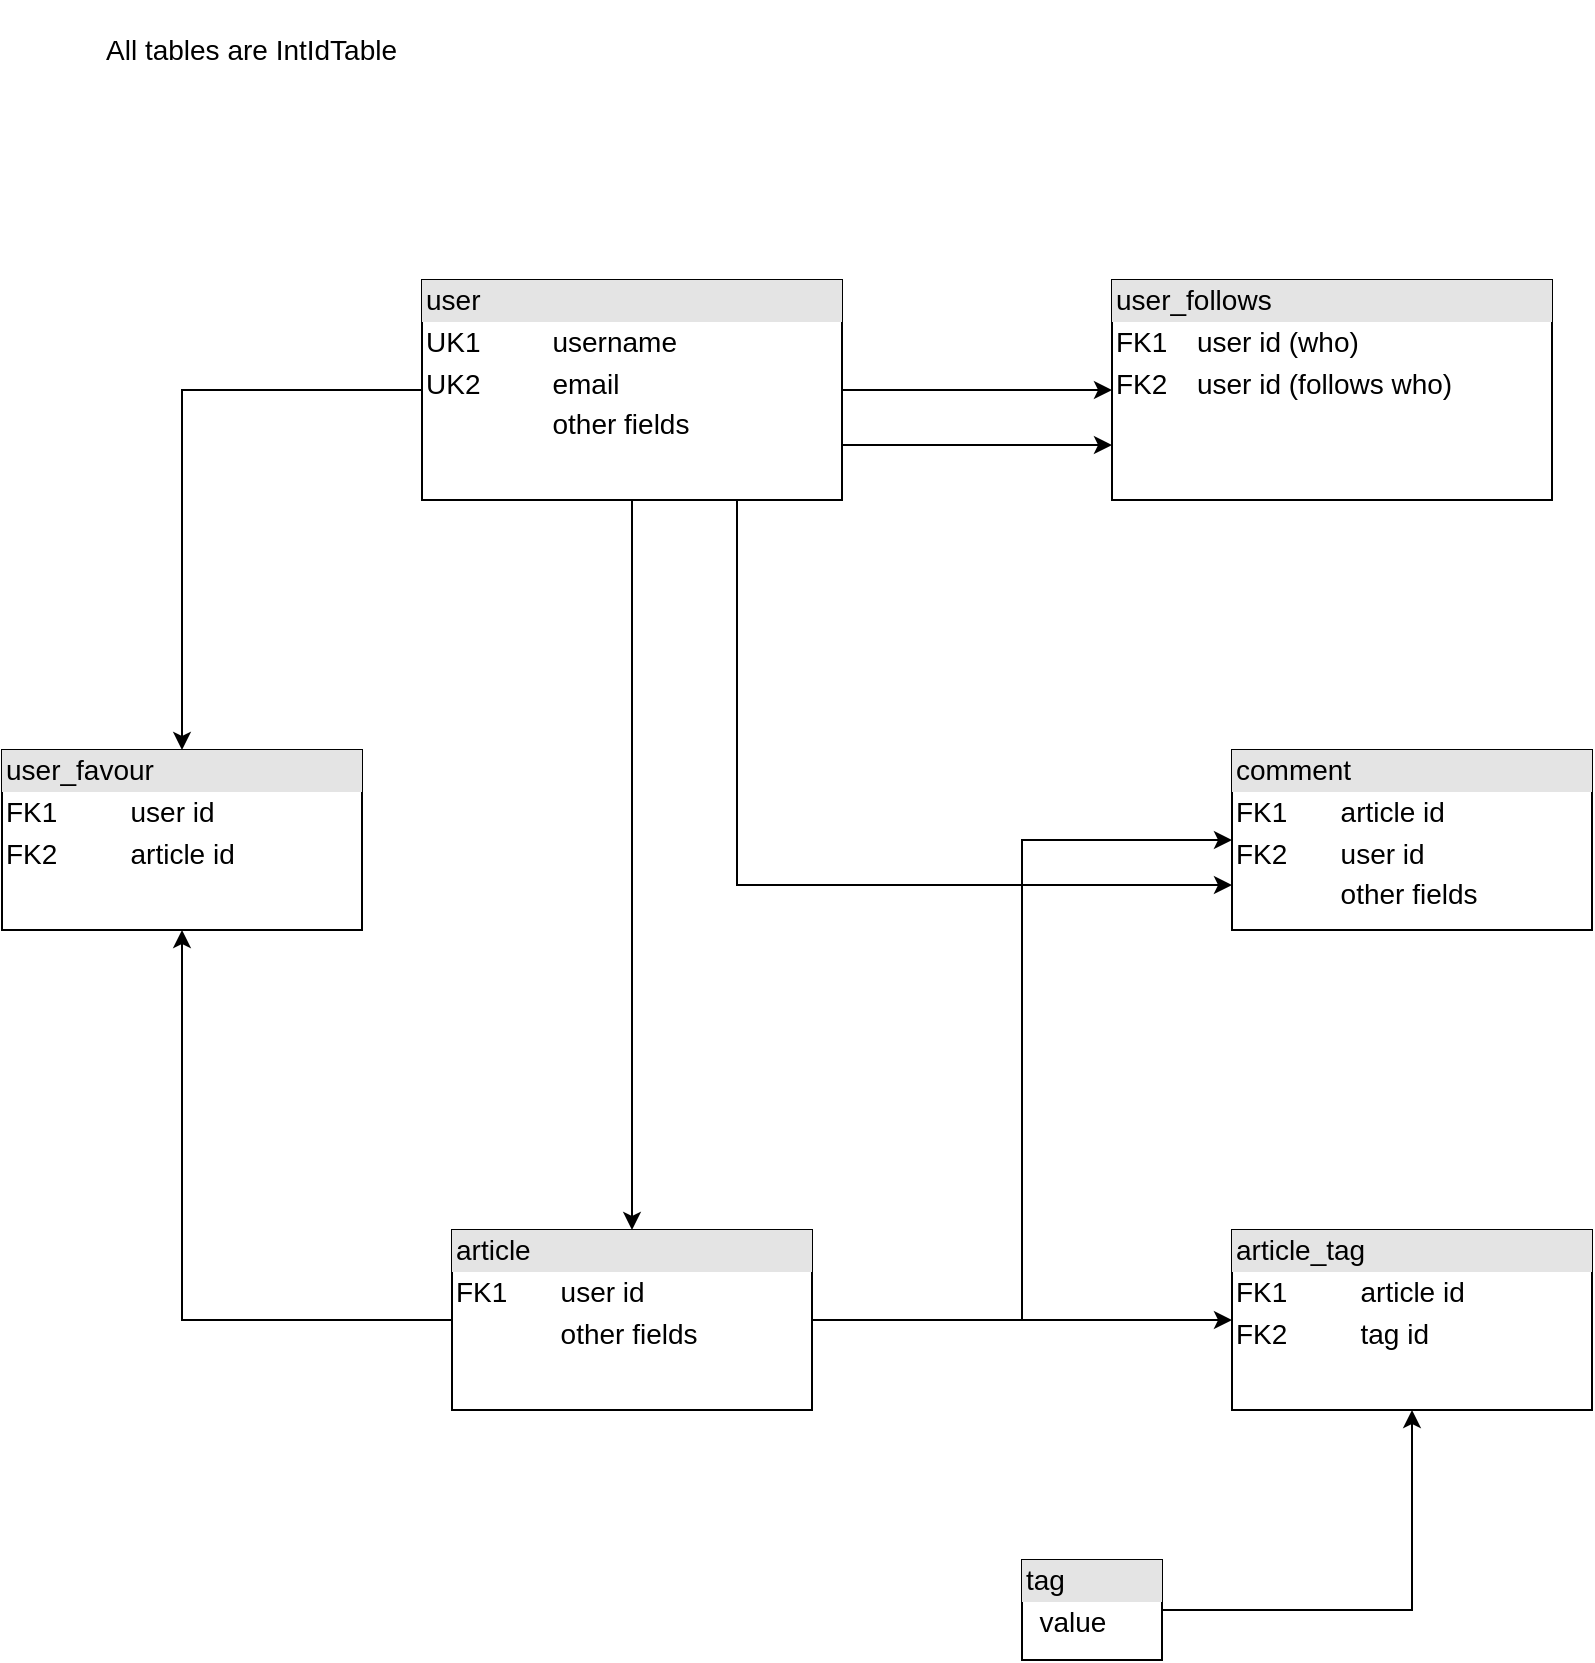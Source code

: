 <mxfile version="24.8.3" pages="4">
  <diagram name="DB Schema" id="AQbZLJ3pGi2FZzNB1pF5">
    <mxGraphModel dx="1509" dy="891" grid="1" gridSize="10" guides="1" tooltips="1" connect="1" arrows="1" fold="1" page="1" pageScale="1" pageWidth="827" pageHeight="1169" math="0" shadow="0">
      <root>
        <mxCell id="0" />
        <mxCell id="1" parent="0" />
        <mxCell id="rVzaRMvReYc72Lp9LhGd-9" style="edgeStyle=orthogonalEdgeStyle;rounded=0;orthogonalLoop=1;jettySize=auto;html=1;fontFamily=Helvetica;fontSize=14;fontColor=default;" edge="1" parent="1" source="rVzaRMvReYc72Lp9LhGd-5" target="rVzaRMvReYc72Lp9LhGd-7">
          <mxGeometry relative="1" as="geometry" />
        </mxCell>
        <mxCell id="rVzaRMvReYc72Lp9LhGd-12" style="edgeStyle=orthogonalEdgeStyle;rounded=0;orthogonalLoop=1;jettySize=auto;html=1;fontFamily=Helvetica;fontSize=14;fontColor=default;" edge="1" parent="1" source="rVzaRMvReYc72Lp9LhGd-5" target="rVzaRMvReYc72Lp9LhGd-11">
          <mxGeometry relative="1" as="geometry" />
        </mxCell>
        <mxCell id="rVzaRMvReYc72Lp9LhGd-17" style="edgeStyle=orthogonalEdgeStyle;rounded=0;orthogonalLoop=1;jettySize=auto;html=1;entryX=0;entryY=0.75;entryDx=0;entryDy=0;fontFamily=Helvetica;fontSize=14;fontColor=default;exitX=0.75;exitY=1;exitDx=0;exitDy=0;" edge="1" parent="1" source="rVzaRMvReYc72Lp9LhGd-5" target="rVzaRMvReYc72Lp9LhGd-15">
          <mxGeometry relative="1" as="geometry" />
        </mxCell>
        <mxCell id="rVzaRMvReYc72Lp9LhGd-28" style="edgeStyle=orthogonalEdgeStyle;rounded=0;orthogonalLoop=1;jettySize=auto;html=1;fontFamily=Helvetica;fontSize=14;fontColor=default;" edge="1" parent="1" source="rVzaRMvReYc72Lp9LhGd-5" target="rVzaRMvReYc72Lp9LhGd-24">
          <mxGeometry relative="1" as="geometry" />
        </mxCell>
        <mxCell id="rVzaRMvReYc72Lp9LhGd-30" style="edgeStyle=orthogonalEdgeStyle;rounded=0;orthogonalLoop=1;jettySize=auto;html=1;entryX=0;entryY=0.75;entryDx=0;entryDy=0;fontFamily=Helvetica;fontSize=14;fontColor=default;exitX=1;exitY=0.75;exitDx=0;exitDy=0;" edge="1" parent="1" source="rVzaRMvReYc72Lp9LhGd-5" target="rVzaRMvReYc72Lp9LhGd-7">
          <mxGeometry relative="1" as="geometry" />
        </mxCell>
        <mxCell id="rVzaRMvReYc72Lp9LhGd-5" value="&lt;div style=&quot;box-sizing: border-box; width: 100%; background: rgb(228, 228, 228); padding: 2px; font-size: 14px;&quot;&gt;user&lt;/div&gt;&lt;table style=&quot;width: 100%; font-size: 14px;&quot; cellpadding=&quot;2&quot; cellspacing=&quot;0&quot;&gt;&lt;tbody style=&quot;font-size: 14px;&quot;&gt;&lt;tr style=&quot;font-size: 14px;&quot;&gt;&lt;td style=&quot;font-size: 14px;&quot;&gt;UK1&lt;/td&gt;&lt;td style=&quot;font-size: 14px;&quot;&gt;username&lt;/td&gt;&lt;/tr&gt;&lt;tr&gt;&lt;td&gt;UK2&lt;/td&gt;&lt;td&gt;email&lt;/td&gt;&lt;/tr&gt;&lt;tr&gt;&lt;td&gt;&lt;br&gt;&lt;/td&gt;&lt;td&gt;other fields&lt;/td&gt;&lt;/tr&gt;&lt;/tbody&gt;&lt;/table&gt;" style="verticalAlign=top;align=left;overflow=fill;html=1;whiteSpace=wrap;fontSize=14;" vertex="1" parent="1">
          <mxGeometry x="220" y="180" width="210" height="110" as="geometry" />
        </mxCell>
        <mxCell id="rVzaRMvReYc72Lp9LhGd-7" value="&lt;div style=&quot;box-sizing:border-box;width:100%;background:#e4e4e4;padding:2px;&quot;&gt;user_follows&lt;/div&gt;&lt;table style=&quot;width:100%;font-size:1em;&quot; cellpadding=&quot;2&quot; cellspacing=&quot;0&quot;&gt;&lt;tbody&gt;&lt;tr&gt;&lt;td&gt;FK1&lt;/td&gt;&lt;td&gt;user id (who)&lt;/td&gt;&lt;/tr&gt;&lt;tr&gt;&lt;td&gt;FK2&lt;/td&gt;&lt;td&gt;user id (follows who)&lt;/td&gt;&lt;/tr&gt;&lt;/tbody&gt;&lt;/table&gt;" style="verticalAlign=top;align=left;overflow=fill;html=1;whiteSpace=wrap;strokeColor=default;fontFamily=Helvetica;fontSize=14;fontColor=default;fillColor=default;" vertex="1" parent="1">
          <mxGeometry x="565" y="180" width="220" height="110" as="geometry" />
        </mxCell>
        <mxCell id="rVzaRMvReYc72Lp9LhGd-16" style="edgeStyle=orthogonalEdgeStyle;rounded=0;orthogonalLoop=1;jettySize=auto;html=1;entryX=0;entryY=0.5;entryDx=0;entryDy=0;fontFamily=Helvetica;fontSize=14;fontColor=default;" edge="1" parent="1" source="rVzaRMvReYc72Lp9LhGd-11" target="rVzaRMvReYc72Lp9LhGd-15">
          <mxGeometry relative="1" as="geometry" />
        </mxCell>
        <mxCell id="rVzaRMvReYc72Lp9LhGd-22" style="edgeStyle=orthogonalEdgeStyle;rounded=0;orthogonalLoop=1;jettySize=auto;html=1;fontFamily=Helvetica;fontSize=14;fontColor=default;" edge="1" parent="1" source="rVzaRMvReYc72Lp9LhGd-11" target="rVzaRMvReYc72Lp9LhGd-21">
          <mxGeometry relative="1" as="geometry" />
        </mxCell>
        <mxCell id="rVzaRMvReYc72Lp9LhGd-27" style="edgeStyle=orthogonalEdgeStyle;rounded=0;orthogonalLoop=1;jettySize=auto;html=1;fontFamily=Helvetica;fontSize=14;fontColor=default;" edge="1" parent="1" source="rVzaRMvReYc72Lp9LhGd-11" target="rVzaRMvReYc72Lp9LhGd-24">
          <mxGeometry relative="1" as="geometry" />
        </mxCell>
        <mxCell id="rVzaRMvReYc72Lp9LhGd-11" value="&lt;div style=&quot;box-sizing:border-box;width:100%;background:#e4e4e4;padding:2px;&quot;&gt;article&lt;/div&gt;&lt;table style=&quot;width:100%;font-size:1em;&quot; cellpadding=&quot;2&quot; cellspacing=&quot;0&quot;&gt;&lt;tbody&gt;&lt;tr&gt;&lt;td&gt;FK1&lt;/td&gt;&lt;td&gt;user id&lt;/td&gt;&lt;/tr&gt;&lt;tr&gt;&lt;td&gt;&lt;/td&gt;&lt;td&gt;other fields&lt;/td&gt;&lt;/tr&gt;&lt;/tbody&gt;&lt;/table&gt;" style="verticalAlign=top;align=left;overflow=fill;html=1;whiteSpace=wrap;strokeColor=default;fontFamily=Helvetica;fontSize=14;fontColor=default;fillColor=default;" vertex="1" parent="1">
          <mxGeometry x="235" y="655" width="180" height="90" as="geometry" />
        </mxCell>
        <mxCell id="rVzaRMvReYc72Lp9LhGd-15" value="&lt;div style=&quot;box-sizing:border-box;width:100%;background:#e4e4e4;padding:2px;&quot;&gt;comment&lt;/div&gt;&lt;table style=&quot;width:100%;font-size:1em;&quot; cellpadding=&quot;2&quot; cellspacing=&quot;0&quot;&gt;&lt;tbody&gt;&lt;tr&gt;&lt;td&gt;FK1&lt;/td&gt;&lt;td&gt;article id&lt;/td&gt;&lt;/tr&gt;&lt;tr&gt;&lt;td&gt;FK2&lt;/td&gt;&lt;td&gt;user id&lt;/td&gt;&lt;/tr&gt;&lt;tr&gt;&lt;td&gt;&lt;br&gt;&lt;/td&gt;&lt;td&gt;other fields&lt;/td&gt;&lt;/tr&gt;&lt;/tbody&gt;&lt;/table&gt;" style="verticalAlign=top;align=left;overflow=fill;html=1;whiteSpace=wrap;strokeColor=default;fontFamily=Helvetica;fontSize=14;fontColor=default;fillColor=default;" vertex="1" parent="1">
          <mxGeometry x="625" y="415" width="180" height="90" as="geometry" />
        </mxCell>
        <mxCell id="rVzaRMvReYc72Lp9LhGd-26" style="edgeStyle=orthogonalEdgeStyle;rounded=0;orthogonalLoop=1;jettySize=auto;html=1;fontFamily=Helvetica;fontSize=14;fontColor=default;" edge="1" parent="1" source="rVzaRMvReYc72Lp9LhGd-18" target="rVzaRMvReYc72Lp9LhGd-21">
          <mxGeometry relative="1" as="geometry" />
        </mxCell>
        <mxCell id="rVzaRMvReYc72Lp9LhGd-18" value="&lt;div style=&quot;box-sizing:border-box;width:100%;background:#e4e4e4;padding:2px;&quot;&gt;tag&lt;/div&gt;&lt;table style=&quot;width:100%;font-size:1em;&quot; cellpadding=&quot;2&quot; cellspacing=&quot;0&quot;&gt;&lt;tbody&gt;&lt;tr&gt;&lt;td&gt;&lt;br&gt;&lt;/td&gt;&lt;td&gt;value&lt;/td&gt;&lt;/tr&gt;&lt;/tbody&gt;&lt;/table&gt;" style="verticalAlign=top;align=left;overflow=fill;html=1;whiteSpace=wrap;strokeColor=default;fontFamily=Helvetica;fontSize=14;fontColor=default;fillColor=default;" vertex="1" parent="1">
          <mxGeometry x="520" y="820" width="70" height="50" as="geometry" />
        </mxCell>
        <mxCell id="rVzaRMvReYc72Lp9LhGd-21" value="&lt;div style=&quot;box-sizing:border-box;width:100%;background:#e4e4e4;padding:2px;&quot;&gt;article_tag&lt;/div&gt;&lt;table style=&quot;width:100%;font-size:1em;&quot; cellpadding=&quot;2&quot; cellspacing=&quot;0&quot;&gt;&lt;tbody&gt;&lt;tr&gt;&lt;td&gt;FK1&lt;/td&gt;&lt;td&gt;article id&lt;/td&gt;&lt;/tr&gt;&lt;tr&gt;&lt;td&gt;FK2&lt;/td&gt;&lt;td&gt;tag id&lt;/td&gt;&lt;/tr&gt;&lt;/tbody&gt;&lt;/table&gt;" style="verticalAlign=top;align=left;overflow=fill;html=1;whiteSpace=wrap;strokeColor=default;fontFamily=Helvetica;fontSize=14;fontColor=default;fillColor=default;" vertex="1" parent="1">
          <mxGeometry x="625" y="655" width="180" height="90" as="geometry" />
        </mxCell>
        <mxCell id="rVzaRMvReYc72Lp9LhGd-24" value="&lt;div style=&quot;box-sizing:border-box;width:100%;background:#e4e4e4;padding:2px;&quot;&gt;user_favour&lt;/div&gt;&lt;table style=&quot;width:100%;font-size:1em;&quot; cellpadding=&quot;2&quot; cellspacing=&quot;0&quot;&gt;&lt;tbody&gt;&lt;tr&gt;&lt;td&gt;FK1&lt;/td&gt;&lt;td&gt;user id&lt;/td&gt;&lt;/tr&gt;&lt;tr&gt;&lt;td&gt;FK2&lt;/td&gt;&lt;td&gt;article id&lt;/td&gt;&lt;/tr&gt;&lt;/tbody&gt;&lt;/table&gt;" style="verticalAlign=top;align=left;overflow=fill;html=1;whiteSpace=wrap;strokeColor=default;fontFamily=Helvetica;fontSize=14;fontColor=default;fillColor=default;" vertex="1" parent="1">
          <mxGeometry x="10" y="415" width="180" height="90" as="geometry" />
        </mxCell>
        <mxCell id="rVzaRMvReYc72Lp9LhGd-29" value="All tables are IntIdTable" style="text;html=1;align=left;verticalAlign=middle;whiteSpace=wrap;rounded=0;fontFamily=Helvetica;fontSize=14;fontColor=default;" vertex="1" parent="1">
          <mxGeometry x="60" y="40" width="240" height="50" as="geometry" />
        </mxCell>
      </root>
    </mxGraphModel>
  </diagram>
  <diagram id="kOIRQWh-U6MTAtqnDsao" name="Backend Structure">
    <mxGraphModel dx="1509" dy="941" grid="1" gridSize="10" guides="1" tooltips="1" connect="1" arrows="1" fold="1" page="1" pageScale="1" pageWidth="827" pageHeight="1169" math="0" shadow="0">
      <root>
        <mxCell id="0" />
        <mxCell id="1" parent="0" />
        <mxCell id="bgB3SwEmUWzo2l_9wNfy-1" value="&lt;font style=&quot;font-size: 14px;&quot;&gt;Security&amp;nbsp;&lt;/font&gt;" style="shape=module;align=left;spacingLeft=20;align=center;verticalAlign=top;whiteSpace=wrap;html=1;" parent="1" vertex="1">
          <mxGeometry x="80" y="180" width="150" height="50" as="geometry" />
        </mxCell>
        <mxCell id="-rtneiV_mLk0YpiqoZ9T-12" value="&lt;font style=&quot;font-size: 14px;&quot;&gt;API Layer&lt;/font&gt;" style="shape=umlFrame;whiteSpace=wrap;html=1;pointerEvents=0;recursiveResize=0;container=1;collapsible=0;width=160;strokeColor=default;align=center;verticalAlign=top;spacingLeft=20;fontFamily=Helvetica;fontSize=12;fontColor=default;fontStyle=1;fillColor=default;" parent="1" vertex="1">
          <mxGeometry x="40" y="70" width="510" height="340" as="geometry" />
        </mxCell>
        <mxCell id="-rtneiV_mLk0YpiqoZ9T-13" value="&lt;font style=&quot;font-size: 14px;&quot;&gt;Routes&lt;/font&gt;" style="shape=module;align=left;spacingLeft=20;align=center;verticalAlign=top;whiteSpace=wrap;html=1;" parent="-rtneiV_mLk0YpiqoZ9T-12" vertex="1">
          <mxGeometry x="40" y="200" width="150" height="50" as="geometry" />
        </mxCell>
        <mxCell id="-rtneiV_mLk0YpiqoZ9T-14" value="&lt;font style=&quot;font-size: 14px;&quot;&gt;All controller functions&lt;/font&gt;" style="shape=module;align=left;spacingLeft=20;align=center;verticalAlign=top;whiteSpace=wrap;html=1;" parent="-rtneiV_mLk0YpiqoZ9T-12" vertex="1">
          <mxGeometry x="260" y="110" width="150" height="50" as="geometry" />
        </mxCell>
        <mxCell id="-rtneiV_mLk0YpiqoZ9T-15" value="&lt;font style=&quot;font-size: 14px;&quot;&gt;Service&lt;/font&gt;" style="shape=umlFrame;whiteSpace=wrap;html=1;pointerEvents=0;recursiveResize=0;container=1;collapsible=0;width=160;strokeColor=default;align=center;verticalAlign=top;spacingLeft=20;fontFamily=Helvetica;fontSize=12;fontColor=default;fontStyle=1;fillColor=default;" parent="1" vertex="1">
          <mxGeometry x="40" y="460" width="510" height="280" as="geometry" />
        </mxCell>
        <mxCell id="-rtneiV_mLk0YpiqoZ9T-18" value="&lt;font style=&quot;font-size: 14px;&quot;&gt;Bunch of classes implementing business logics&lt;/font&gt;" style="shape=module;align=left;spacingLeft=20;align=center;verticalAlign=top;whiteSpace=wrap;html=1;" parent="-rtneiV_mLk0YpiqoZ9T-15" vertex="1">
          <mxGeometry x="140" y="90" width="190" height="80" as="geometry" />
        </mxCell>
        <mxCell id="-rtneiV_mLk0YpiqoZ9T-19" value="&lt;font style=&quot;font-size: 14px;&quot;&gt;Repo&amp;nbsp;&lt;/font&gt;" style="shape=umlFrame;whiteSpace=wrap;html=1;pointerEvents=0;recursiveResize=0;container=1;collapsible=0;width=160;strokeColor=default;align=center;verticalAlign=top;spacingLeft=20;fontFamily=Helvetica;fontSize=12;fontColor=default;fontStyle=1;fillColor=default;" parent="1" vertex="1">
          <mxGeometry x="40" y="790" width="510" height="280" as="geometry" />
        </mxCell>
        <mxCell id="-rtneiV_mLk0YpiqoZ9T-20" value="&lt;font style=&quot;font-size: 14px;&quot;&gt;Exposed Lib&lt;/font&gt;" style="shape=module;align=left;spacingLeft=20;align=center;verticalAlign=top;whiteSpace=wrap;html=1;" parent="-rtneiV_mLk0YpiqoZ9T-19" vertex="1">
          <mxGeometry x="60" y="110" width="140" height="60" as="geometry" />
        </mxCell>
        <mxCell id="-rtneiV_mLk0YpiqoZ9T-21" value="&lt;font style=&quot;font-size: 14px;&quot;&gt;Flyway&lt;/font&gt;" style="shape=module;align=left;spacingLeft=20;align=center;verticalAlign=top;whiteSpace=wrap;html=1;" parent="-rtneiV_mLk0YpiqoZ9T-19" vertex="1">
          <mxGeometry x="270" y="110" width="140" height="60" as="geometry" />
        </mxCell>
        <mxCell id="-rtneiV_mLk0YpiqoZ9T-27" value="Koin DI" style="html=1;whiteSpace=wrap;pointerEvents=0;strokeColor=default;align=center;verticalAlign=top;spacingLeft=20;fontFamily=Helvetica;fontSize=12;fontColor=default;fontStyle=1;fillColor=default;" parent="1" vertex="1">
          <mxGeometry x="580" y="70" width="110" height="1000" as="geometry" />
        </mxCell>
      </root>
    </mxGraphModel>
  </diagram>
  <diagram id="9f2CeGJjWh1uZykqk2BT" name="Frontend Structure">
    <mxGraphModel dx="1509" dy="941" grid="1" gridSize="10" guides="1" tooltips="1" connect="1" arrows="1" fold="1" page="1" pageScale="1" pageWidth="827" pageHeight="1169" math="0" shadow="0">
      <root>
        <mxCell id="0" />
        <mxCell id="1" parent="0" />
        <mxCell id="ZcCiHI1aaIOURVVc1dJv-1" value="&lt;font style=&quot;font-size: 14px;&quot;&gt;Koin&lt;/font&gt;" style="html=1;whiteSpace=wrap;" parent="1" vertex="1">
          <mxGeometry x="860" y="370" width="110" height="760" as="geometry" />
        </mxCell>
        <mxCell id="zAwyGp7Rb3tfcTSQ_lJ5-1" value="" style="endArrow=none;html=1;rounded=0;fontSize=12;startSize=8;endSize=8;curved=1;" parent="1" edge="1">
          <mxGeometry width="50" height="50" relative="1" as="geometry">
            <mxPoint y="320" as="sourcePoint" />
            <mxPoint x="1020" y="320" as="targetPoint" />
          </mxGeometry>
        </mxCell>
        <mxCell id="zAwyGp7Rb3tfcTSQ_lJ5-2" value="Decompose Logic" style="text;html=1;align=center;verticalAlign=middle;whiteSpace=wrap;rounded=0;fontSize=16;" parent="1" vertex="1">
          <mxGeometry x="770" y="330" width="90" height="30" as="geometry" />
        </mxCell>
        <mxCell id="zAwyGp7Rb3tfcTSQ_lJ5-3" value="Compose UI" style="text;html=1;align=center;verticalAlign=middle;whiteSpace=wrap;rounded=0;fontSize=16;" parent="1" vertex="1">
          <mxGeometry x="770" y="280" width="100" height="30" as="geometry" />
        </mxCell>
        <mxCell id="z0Oti4fQHjqdz5PuxigO-1" value="&lt;font style=&quot;font-size: 14px;&quot;&gt;Compose&lt;/font&gt;" style="shape=umlFrame;whiteSpace=wrap;html=1;pointerEvents=0;fontSize=14;width=96;height=30;" parent="1" vertex="1">
          <mxGeometry x="90" y="180" width="670" height="110" as="geometry" />
        </mxCell>
        <mxCell id="bUwVloXrlireBdmJYW8e-1" value="&lt;font style=&quot;font-size: 14px;&quot;&gt;Decompose Components&lt;/font&gt;" style="shape=umlFrame;whiteSpace=wrap;html=1;pointerEvents=0;fontSize=14;width=110;height=50;" parent="1" vertex="1">
          <mxGeometry x="90" y="370" width="670" height="80" as="geometry" />
        </mxCell>
        <mxCell id="bUwVloXrlireBdmJYW8e-2" value="&lt;font style=&quot;font-size: 14px;&quot;&gt;Services&lt;/font&gt;" style="shape=umlFrame;whiteSpace=wrap;html=1;pointerEvents=0;fontSize=14;width=110;height=30;" parent="1" vertex="1">
          <mxGeometry x="90" y="611" width="670" height="160" as="geometry" />
        </mxCell>
        <mxCell id="bUwVloXrlireBdmJYW8e-3" value="&lt;font style=&quot;font-size: 14px;&quot;&gt;DB&amp;nbsp;&lt;/font&gt;&lt;div&gt;&lt;font style=&quot;font-size: 14px;&quot;&gt;(SQLDelight)&lt;/font&gt;&lt;/div&gt;" style="shape=umlFrame;whiteSpace=wrap;html=1;pointerEvents=0;fontSize=14;width=110;height=40;" parent="1" vertex="1">
          <mxGeometry x="10" y="870" width="160" height="110" as="geometry" />
        </mxCell>
        <mxCell id="bUwVloXrlireBdmJYW8e-4" value="&lt;font style=&quot;font-size: 14px;&quot;&gt;MVIKotlin&lt;/font&gt;" style="shape=umlFrame;whiteSpace=wrap;html=1;pointerEvents=0;fontSize=14;width=120;height=40;" parent="1" vertex="1">
          <mxGeometry x="90" y="470" width="670" height="90" as="geometry" />
        </mxCell>
        <mxCell id="bUwVloXrlireBdmJYW8e-21" value="API Client" style="shape=umlFrame;whiteSpace=wrap;html=1;pointerEvents=0;fontSize=14;width=100;height=30;" parent="1" vertex="1">
          <mxGeometry x="570" y="870" width="160" height="110" as="geometry" />
        </mxCell>
        <mxCell id="yMM5NIKtlhjNyNSp6rm5-28" style="edgeStyle=none;curved=1;rounded=0;orthogonalLoop=1;jettySize=auto;html=1;fontSize=12;startSize=8;endSize=8;" parent="1" source="yMM5NIKtlhjNyNSp6rm5-1" target="yMM5NIKtlhjNyNSp6rm5-4" edge="1">
          <mxGeometry relative="1" as="geometry" />
        </mxCell>
        <mxCell id="yMM5NIKtlhjNyNSp6rm5-29" style="edgeStyle=none;curved=1;rounded=0;orthogonalLoop=1;jettySize=auto;html=1;fontSize=12;startSize=8;endSize=8;" parent="1" source="yMM5NIKtlhjNyNSp6rm5-1" target="yMM5NIKtlhjNyNSp6rm5-7" edge="1">
          <mxGeometry relative="1" as="geometry" />
        </mxCell>
        <mxCell id="yMM5NIKtlhjNyNSp6rm5-1" value="UI" style="html=1;whiteSpace=wrap;fontSize=14;" parent="1" vertex="1">
          <mxGeometry x="1360" y="260" width="70" height="50" as="geometry" />
        </mxCell>
        <mxCell id="yMM5NIKtlhjNyNSp6rm5-3" style="edgeStyle=none;curved=1;rounded=0;orthogonalLoop=1;jettySize=auto;html=1;fontSize=12;startSize=8;endSize=8;" parent="1" source="yMM5NIKtlhjNyNSp6rm5-2" target="yMM5NIKtlhjNyNSp6rm5-1" edge="1">
          <mxGeometry relative="1" as="geometry" />
        </mxCell>
        <mxCell id="yMM5NIKtlhjNyNSp6rm5-30" style="edgeStyle=none;curved=1;rounded=0;orthogonalLoop=1;jettySize=auto;html=1;fontSize=12;startSize=8;endSize=8;dashed=1;" parent="1" source="yMM5NIKtlhjNyNSp6rm5-2" target="yMM5NIKtlhjNyNSp6rm5-6" edge="1">
          <mxGeometry relative="1" as="geometry" />
        </mxCell>
        <mxCell id="yMM5NIKtlhjNyNSp6rm5-31" style="edgeStyle=none;curved=1;rounded=0;orthogonalLoop=1;jettySize=auto;html=1;fontSize=12;startSize=8;endSize=8;dashed=1;" parent="1" source="yMM5NIKtlhjNyNSp6rm5-2" target="yMM5NIKtlhjNyNSp6rm5-9" edge="1">
          <mxGeometry relative="1" as="geometry" />
        </mxCell>
        <mxCell id="yMM5NIKtlhjNyNSp6rm5-2" value="Component" style="html=1;whiteSpace=wrap;fontSize=14;dashed=1;" parent="1" vertex="1">
          <mxGeometry x="1490" y="260" width="90" height="50" as="geometry" />
        </mxCell>
        <mxCell id="yMM5NIKtlhjNyNSp6rm5-24" style="edgeStyle=none;curved=1;rounded=0;orthogonalLoop=1;jettySize=auto;html=1;fontSize=12;startSize=8;endSize=8;" parent="1" source="yMM5NIKtlhjNyNSp6rm5-4" target="yMM5NIKtlhjNyNSp6rm5-10" edge="1">
          <mxGeometry relative="1" as="geometry" />
        </mxCell>
        <mxCell id="yMM5NIKtlhjNyNSp6rm5-27" style="edgeStyle=none;curved=1;rounded=0;orthogonalLoop=1;jettySize=auto;html=1;fontSize=12;startSize=8;endSize=8;" parent="1" source="yMM5NIKtlhjNyNSp6rm5-4" target="yMM5NIKtlhjNyNSp6rm5-13" edge="1">
          <mxGeometry relative="1" as="geometry" />
        </mxCell>
        <mxCell id="yMM5NIKtlhjNyNSp6rm5-4" value="UI" style="html=1;whiteSpace=wrap;fontSize=14;" parent="1" vertex="1">
          <mxGeometry x="1170" y="380" width="70" height="50" as="geometry" />
        </mxCell>
        <mxCell id="yMM5NIKtlhjNyNSp6rm5-5" style="edgeStyle=none;curved=1;rounded=0;orthogonalLoop=1;jettySize=auto;html=1;fontSize=12;startSize=8;endSize=8;" parent="1" source="yMM5NIKtlhjNyNSp6rm5-6" target="yMM5NIKtlhjNyNSp6rm5-4" edge="1">
          <mxGeometry relative="1" as="geometry" />
        </mxCell>
        <mxCell id="yMM5NIKtlhjNyNSp6rm5-32" style="edgeStyle=none;curved=1;rounded=0;orthogonalLoop=1;jettySize=auto;html=1;fontSize=12;startSize=8;endSize=8;dashed=1;" parent="1" source="yMM5NIKtlhjNyNSp6rm5-6" target="yMM5NIKtlhjNyNSp6rm5-12" edge="1">
          <mxGeometry relative="1" as="geometry" />
        </mxCell>
        <mxCell id="yMM5NIKtlhjNyNSp6rm5-33" style="edgeStyle=none;curved=1;rounded=0;orthogonalLoop=1;jettySize=auto;html=1;fontSize=12;startSize=8;endSize=8;dashed=1;" parent="1" source="yMM5NIKtlhjNyNSp6rm5-6" target="yMM5NIKtlhjNyNSp6rm5-15" edge="1">
          <mxGeometry relative="1" as="geometry" />
        </mxCell>
        <mxCell id="yMM5NIKtlhjNyNSp6rm5-6" value="Component" style="html=1;whiteSpace=wrap;fontSize=14;dashed=1;" parent="1" vertex="1">
          <mxGeometry x="1300" y="380" width="90" height="50" as="geometry" />
        </mxCell>
        <mxCell id="yMM5NIKtlhjNyNSp6rm5-25" style="edgeStyle=none;curved=1;rounded=0;orthogonalLoop=1;jettySize=auto;html=1;fontSize=12;startSize=8;endSize=8;" parent="1" source="yMM5NIKtlhjNyNSp6rm5-7" target="yMM5NIKtlhjNyNSp6rm5-19" edge="1">
          <mxGeometry relative="1" as="geometry" />
        </mxCell>
        <mxCell id="yMM5NIKtlhjNyNSp6rm5-26" style="edgeStyle=none;curved=1;rounded=0;orthogonalLoop=1;jettySize=auto;html=1;fontSize=12;startSize=8;endSize=8;" parent="1" source="yMM5NIKtlhjNyNSp6rm5-7" target="yMM5NIKtlhjNyNSp6rm5-16" edge="1">
          <mxGeometry relative="1" as="geometry" />
        </mxCell>
        <mxCell id="yMM5NIKtlhjNyNSp6rm5-7" value="UI" style="html=1;whiteSpace=wrap;fontSize=14;" parent="1" vertex="1">
          <mxGeometry x="1560" y="380" width="70" height="50" as="geometry" />
        </mxCell>
        <mxCell id="yMM5NIKtlhjNyNSp6rm5-8" style="edgeStyle=none;curved=1;rounded=0;orthogonalLoop=1;jettySize=auto;html=1;fontSize=12;startSize=8;endSize=8;" parent="1" source="yMM5NIKtlhjNyNSp6rm5-9" target="yMM5NIKtlhjNyNSp6rm5-7" edge="1">
          <mxGeometry relative="1" as="geometry" />
        </mxCell>
        <mxCell id="yMM5NIKtlhjNyNSp6rm5-34" style="edgeStyle=none;curved=1;rounded=0;orthogonalLoop=1;jettySize=auto;html=1;fontSize=12;startSize=8;endSize=8;dashed=1;" parent="1" source="yMM5NIKtlhjNyNSp6rm5-9" target="yMM5NIKtlhjNyNSp6rm5-18" edge="1">
          <mxGeometry relative="1" as="geometry" />
        </mxCell>
        <mxCell id="yMM5NIKtlhjNyNSp6rm5-35" style="edgeStyle=none;curved=1;rounded=0;orthogonalLoop=1;jettySize=auto;html=1;fontSize=12;startSize=8;endSize=8;dashed=1;" parent="1" source="yMM5NIKtlhjNyNSp6rm5-9" target="yMM5NIKtlhjNyNSp6rm5-21" edge="1">
          <mxGeometry relative="1" as="geometry" />
        </mxCell>
        <mxCell id="yMM5NIKtlhjNyNSp6rm5-9" value="Component" style="html=1;whiteSpace=wrap;fontSize=14;dashed=1;" parent="1" vertex="1">
          <mxGeometry x="1690" y="380" width="90" height="50" as="geometry" />
        </mxCell>
        <mxCell id="yMM5NIKtlhjNyNSp6rm5-10" value="UI" style="html=1;whiteSpace=wrap;fontSize=14;" parent="1" vertex="1">
          <mxGeometry x="1050" y="500" width="70" height="50" as="geometry" />
        </mxCell>
        <mxCell id="yMM5NIKtlhjNyNSp6rm5-11" style="edgeStyle=none;curved=1;rounded=0;orthogonalLoop=1;jettySize=auto;html=1;fontSize=12;startSize=8;endSize=8;" parent="1" source="yMM5NIKtlhjNyNSp6rm5-12" target="yMM5NIKtlhjNyNSp6rm5-10" edge="1">
          <mxGeometry relative="1" as="geometry" />
        </mxCell>
        <mxCell id="yMM5NIKtlhjNyNSp6rm5-12" value="Component" style="html=1;whiteSpace=wrap;fontSize=14;dashed=1;" parent="1" vertex="1">
          <mxGeometry x="1151" y="500" width="90" height="50" as="geometry" />
        </mxCell>
        <mxCell id="yMM5NIKtlhjNyNSp6rm5-13" value="UI" style="html=1;whiteSpace=wrap;fontSize=14;" parent="1" vertex="1">
          <mxGeometry x="1300" y="500" width="70" height="50" as="geometry" />
        </mxCell>
        <mxCell id="yMM5NIKtlhjNyNSp6rm5-14" style="edgeStyle=none;curved=1;rounded=0;orthogonalLoop=1;jettySize=auto;html=1;fontSize=12;startSize=8;endSize=8;" parent="1" source="yMM5NIKtlhjNyNSp6rm5-15" target="yMM5NIKtlhjNyNSp6rm5-13" edge="1">
          <mxGeometry relative="1" as="geometry" />
        </mxCell>
        <mxCell id="yMM5NIKtlhjNyNSp6rm5-15" value="Component" style="html=1;whiteSpace=wrap;fontSize=14;dashed=1;" parent="1" vertex="1">
          <mxGeometry x="1400" y="500" width="90" height="50" as="geometry" />
        </mxCell>
        <mxCell id="yMM5NIKtlhjNyNSp6rm5-16" value="UI" style="html=1;whiteSpace=wrap;fontSize=14;" parent="1" vertex="1">
          <mxGeometry x="1550" y="500" width="70" height="50" as="geometry" />
        </mxCell>
        <mxCell id="yMM5NIKtlhjNyNSp6rm5-17" style="edgeStyle=none;curved=1;rounded=0;orthogonalLoop=1;jettySize=auto;html=1;fontSize=12;startSize=8;endSize=8;" parent="1" source="yMM5NIKtlhjNyNSp6rm5-18" target="yMM5NIKtlhjNyNSp6rm5-16" edge="1">
          <mxGeometry relative="1" as="geometry" />
        </mxCell>
        <mxCell id="yMM5NIKtlhjNyNSp6rm5-18" value="Component" style="html=1;whiteSpace=wrap;fontSize=14;dashed=1;" parent="1" vertex="1">
          <mxGeometry x="1651" y="500" width="90" height="50" as="geometry" />
        </mxCell>
        <mxCell id="yMM5NIKtlhjNyNSp6rm5-19" value="UI" style="html=1;whiteSpace=wrap;fontSize=14;" parent="1" vertex="1">
          <mxGeometry x="1800" y="500" width="70" height="50" as="geometry" />
        </mxCell>
        <mxCell id="yMM5NIKtlhjNyNSp6rm5-20" style="edgeStyle=none;curved=1;rounded=0;orthogonalLoop=1;jettySize=auto;html=1;fontSize=12;startSize=8;endSize=8;" parent="1" source="yMM5NIKtlhjNyNSp6rm5-21" target="yMM5NIKtlhjNyNSp6rm5-19" edge="1">
          <mxGeometry relative="1" as="geometry" />
        </mxCell>
        <mxCell id="yMM5NIKtlhjNyNSp6rm5-21" value="Component" style="html=1;whiteSpace=wrap;fontSize=14;dashed=1;" parent="1" vertex="1">
          <mxGeometry x="1900" y="500" width="90" height="50" as="geometry" />
        </mxCell>
        <mxCell id="yMM5NIKtlhjNyNSp6rm5-36" value="Decompose UI structure" style="text;html=1;align=center;verticalAlign=middle;whiteSpace=wrap;rounded=0;fontSize=16;" parent="1" vertex="1">
          <mxGeometry x="1395" y="180" width="155" height="40" as="geometry" />
        </mxCell>
        <mxCell id="yMM5NIKtlhjNyNSp6rm5-37" value="How to share state between multiple Components&lt;br&gt;(Theory only, not tested yet)" style="text;html=1;align=center;verticalAlign=middle;whiteSpace=wrap;rounded=0;fontSize=16;" parent="1" vertex="1">
          <mxGeometry x="1195" y="670" width="220" height="60" as="geometry" />
        </mxCell>
        <mxCell id="yMM5NIKtlhjNyNSp6rm5-48" style="edgeStyle=none;curved=1;rounded=0;orthogonalLoop=1;jettySize=auto;html=1;fontSize=12;startSize=8;endSize=8;dashed=1;dashPattern=8 8;" parent="1" source="yMM5NIKtlhjNyNSp6rm5-38" target="yMM5NIKtlhjNyNSp6rm5-39" edge="1">
          <mxGeometry relative="1" as="geometry" />
        </mxCell>
        <mxCell id="yMM5NIKtlhjNyNSp6rm5-50" value="&lt;font style=&quot;font-size: 14px;&quot;&gt;Multiple Levels&lt;/font&gt;" style="edgeLabel;html=1;align=center;verticalAlign=middle;resizable=0;points=[];fontSize=14;" parent="yMM5NIKtlhjNyNSp6rm5-48" vertex="1" connectable="0">
          <mxGeometry x="0.015" y="2" relative="1" as="geometry">
            <mxPoint as="offset" />
          </mxGeometry>
        </mxCell>
        <mxCell id="yMM5NIKtlhjNyNSp6rm5-49" style="edgeStyle=none;curved=1;rounded=0;orthogonalLoop=1;jettySize=auto;html=1;fontSize=12;startSize=8;endSize=8;dashed=1;dashPattern=8 8;" parent="1" source="yMM5NIKtlhjNyNSp6rm5-38" target="yMM5NIKtlhjNyNSp6rm5-40" edge="1">
          <mxGeometry relative="1" as="geometry" />
        </mxCell>
        <mxCell id="yMM5NIKtlhjNyNSp6rm5-52" value="&lt;font style=&quot;font-size: 14px;&quot;&gt;Multiple Levels&lt;/font&gt;" style="edgeLabel;html=1;align=center;verticalAlign=middle;resizable=0;points=[];fontSize=14;" parent="yMM5NIKtlhjNyNSp6rm5-49" vertex="1" connectable="0">
          <mxGeometry x="-0.067" y="-1" relative="1" as="geometry">
            <mxPoint x="15" y="9" as="offset" />
          </mxGeometry>
        </mxCell>
        <mxCell id="yMM5NIKtlhjNyNSp6rm5-38" value="LCA Component" style="html=1;whiteSpace=wrap;fontSize=14;dashed=1;" parent="1" vertex="1">
          <mxGeometry x="1260" y="770" width="90" height="50" as="geometry" />
        </mxCell>
        <mxCell id="yMM5NIKtlhjNyNSp6rm5-46" style="edgeStyle=none;curved=1;rounded=0;orthogonalLoop=1;jettySize=auto;html=1;fontSize=12;startSize=8;endSize=8;endArrow=none;endFill=0;startArrow=diamondThin;startFill=0;" parent="1" source="yMM5NIKtlhjNyNSp6rm5-39" target="yMM5NIKtlhjNyNSp6rm5-42" edge="1">
          <mxGeometry relative="1" as="geometry" />
        </mxCell>
        <mxCell id="aTiZ4IEUOe3nwST4lLWA-16" value="Access/Modify" style="edgeLabel;html=1;align=center;verticalAlign=middle;resizable=0;points=[];fontFamily=Helvetica;fontSize=14;fontColor=default;labelBackgroundColor=default;fillColor=none;gradientColor=none;" parent="yMM5NIKtlhjNyNSp6rm5-46" vertex="1" connectable="0">
          <mxGeometry x="-0.048" y="-4" relative="1" as="geometry">
            <mxPoint as="offset" />
          </mxGeometry>
        </mxCell>
        <mxCell id="yMM5NIKtlhjNyNSp6rm5-39" value="Component A" style="html=1;whiteSpace=wrap;fontSize=14;dashed=1;" parent="1" vertex="1">
          <mxGeometry x="1070" y="960" width="90" height="50" as="geometry" />
        </mxCell>
        <mxCell id="yMM5NIKtlhjNyNSp6rm5-40" value="Component B" style="html=1;whiteSpace=wrap;fontSize=14;dashed=1;" parent="1" vertex="1">
          <mxGeometry x="1450" y="960" width="90" height="50" as="geometry" />
        </mxCell>
        <mxCell id="yMM5NIKtlhjNyNSp6rm5-42" value="A Shared Component Holder" style="swimlane;fontStyle=1;align=center;verticalAlign=top;childLayout=stackLayout;horizontal=1;startSize=26;horizontalStack=0;resizeParent=1;resizeParentMax=0;resizeLast=0;collapsible=1;marginBottom=0;whiteSpace=wrap;html=1;fontSize=14;" parent="1" vertex="1">
          <mxGeometry x="1195" y="1074" width="220" height="86" as="geometry" />
        </mxCell>
        <mxCell id="yMM5NIKtlhjNyNSp6rm5-43" value="+ store: Store (from MVIKotlin)" style="text;strokeColor=none;fillColor=none;align=left;verticalAlign=top;spacingLeft=4;spacingRight=4;overflow=hidden;rotatable=0;points=[[0,0.5],[1,0.5]];portConstraint=eastwest;whiteSpace=wrap;html=1;fontSize=14;" parent="yMM5NIKtlhjNyNSp6rm5-42" vertex="1">
          <mxGeometry y="26" width="220" height="26" as="geometry" />
        </mxCell>
        <mxCell id="yMM5NIKtlhjNyNSp6rm5-44" value="" style="line;strokeWidth=1;fillColor=none;align=left;verticalAlign=middle;spacingTop=-1;spacingLeft=3;spacingRight=3;rotatable=0;labelPosition=right;points=[];portConstraint=eastwest;strokeColor=inherit;" parent="yMM5NIKtlhjNyNSp6rm5-42" vertex="1">
          <mxGeometry y="52" width="220" height="8" as="geometry" />
        </mxCell>
        <mxCell id="aTiZ4IEUOe3nwST4lLWA-6" value="&lt;font style=&quot;font-size: 14px;&quot;&gt;+ send(intent: Intent): Unit&lt;/font&gt;" style="text;strokeColor=none;fillColor=none;align=left;verticalAlign=top;spacingLeft=4;spacingRight=4;overflow=hidden;rotatable=0;points=[[0,0.5],[1,0.5]];portConstraint=eastwest;whiteSpace=wrap;html=1;" parent="yMM5NIKtlhjNyNSp6rm5-42" vertex="1">
          <mxGeometry y="60" width="220" height="26" as="geometry" />
        </mxCell>
        <mxCell id="yMM5NIKtlhjNyNSp6rm5-47" style="edgeStyle=none;curved=1;rounded=0;orthogonalLoop=1;jettySize=auto;html=1;fontSize=12;startSize=8;endSize=8;endArrow=none;endFill=0;startArrow=diamondThin;startFill=0;" parent="1" source="yMM5NIKtlhjNyNSp6rm5-40" target="yMM5NIKtlhjNyNSp6rm5-42" edge="1">
          <mxGeometry relative="1" as="geometry">
            <mxPoint x="1141" y="1010" as="sourcePoint" />
            <mxPoint x="1272" y="1100" as="targetPoint" />
          </mxGeometry>
        </mxCell>
        <mxCell id="aTiZ4IEUOe3nwST4lLWA-17" value="Access/Modify" style="edgeLabel;html=1;align=center;verticalAlign=middle;resizable=0;points=[];fontFamily=Helvetica;fontSize=14;fontColor=default;labelBackgroundColor=default;fillColor=none;gradientColor=none;" parent="yMM5NIKtlhjNyNSp6rm5-47" vertex="1" connectable="0">
          <mxGeometry x="0.081" relative="1" as="geometry">
            <mxPoint x="1" as="offset" />
          </mxGeometry>
        </mxCell>
        <mxCell id="yMM5NIKtlhjNyNSp6rm5-51" style="edgeStyle=none;curved=1;rounded=0;orthogonalLoop=1;jettySize=auto;html=1;fontSize=12;startSize=8;endSize=8;endArrow=none;endFill=0;startArrow=diamondThin;startFill=0;" parent="1" source="yMM5NIKtlhjNyNSp6rm5-38" target="yMM5NIKtlhjNyNSp6rm5-42" edge="1">
          <mxGeometry relative="1" as="geometry">
            <mxPoint x="1141" y="1010" as="sourcePoint" />
            <mxPoint x="1272" y="1100" as="targetPoint" />
          </mxGeometry>
        </mxCell>
        <mxCell id="aTiZ4IEUOe3nwST4lLWA-18" value="Init/Destroy" style="edgeLabel;html=1;align=center;verticalAlign=middle;resizable=0;points=[];fontFamily=Helvetica;fontSize=14;fontColor=default;labelBackgroundColor=default;fillColor=none;gradientColor=none;" parent="yMM5NIKtlhjNyNSp6rm5-51" vertex="1" connectable="0">
          <mxGeometry x="-0.032" y="2" relative="1" as="geometry">
            <mxPoint as="offset" />
          </mxGeometry>
        </mxCell>
        <mxCell id="yMM5NIKtlhjNyNSp6rm5-53" value="&lt;h1 style=&quot;margin-top: 0px;&quot;&gt;How it works&lt;/h1&gt;&lt;p&gt;&lt;span style=&quot;font-size: 14px; background-color: initial;&quot;&gt;Lemma: The shared state value should be bound to the Lifecycle of the LCA (Lowes Common Ancestor) of all components that uses it.&lt;/span&gt;&lt;br&gt;&lt;/p&gt;&lt;p&gt;&lt;span style=&quot;font-size: 14px;&quot;&gt;Hence the LCA (or even upper-level parents if applicable) handle the initialization and destroy. These activities are bound to the lifecycle of this parent component.&lt;/span&gt;&lt;/p&gt;&lt;p&gt;&lt;span style=&quot;font-size: 14px;&quot;&gt;Then other components can grab the dependency and use it.&lt;/span&gt;&lt;/p&gt;&lt;p&gt;&lt;span style=&quot;font-size: 14px;&quot;&gt;The holder is created by DI on app start. The holder is not bound to any lifecycle (or can think of it is bound to the root lifecycle of the whole app), the holder can contain a Decompose component with MVIKotlin, or just a simple single-source-of-truth state value. Either one needs to bond the lifecycle to the LCA&#39;s lifecycle&lt;/span&gt;&lt;/p&gt;&lt;div&gt;&lt;span style=&quot;font-size: 14px;&quot;&gt;&lt;br&gt;&lt;/span&gt;&lt;/div&gt;&lt;p&gt;&lt;span style=&quot;font-size: 14px; background-color: initial;&quot;&gt;&lt;br&gt;&lt;/span&gt;&lt;/p&gt;" style="text;html=1;whiteSpace=wrap;overflow=hidden;rounded=0;" parent="1" vertex="1">
          <mxGeometry x="1600" y="771" width="350" height="349" as="geometry" />
        </mxCell>
        <mxCell id="aTiZ4IEUOe3nwST4lLWA-2" style="edgeStyle=none;curved=1;rounded=0;orthogonalLoop=1;jettySize=auto;html=1;fontSize=12;startSize=8;endSize=8;" parent="1" source="aTiZ4IEUOe3nwST4lLWA-1" target="bUwVloXrlireBdmJYW8e-3" edge="1">
          <mxGeometry relative="1" as="geometry">
            <Array as="points">
              <mxPoint x="100" y="1090" />
            </Array>
          </mxGeometry>
        </mxCell>
        <mxCell id="aTiZ4IEUOe3nwST4lLWA-1" value="Hard to make persistence&lt;div&gt;work in web&lt;/div&gt;" style="text;html=1;align=center;verticalAlign=middle;whiteSpace=wrap;rounded=0;fontSize=16;" parent="1" vertex="1">
          <mxGeometry x="125" y="1040" width="205" height="110" as="geometry" />
        </mxCell>
        <mxCell id="aTiZ4IEUOe3nwST4lLWA-11" value="KStore" style="shape=umlFrame;whiteSpace=wrap;html=1;pointerEvents=0;fontSize=14;width=100;height=30;" parent="1" vertex="1">
          <mxGeometry x="290" y="870" width="160" height="110" as="geometry" />
        </mxCell>
        <mxCell id="aTiZ4IEUOe3nwST4lLWA-22" style="edgeStyle=orthogonalEdgeStyle;curved=1;rounded=0;orthogonalLoop=1;jettySize=auto;html=1;fontSize=12;startSize=8;endSize=8;" parent="1" source="aTiZ4IEUOe3nwST4lLWA-21" target="ZcCiHI1aaIOURVVc1dJv-1" edge="1">
          <mxGeometry relative="1" as="geometry" />
        </mxCell>
        <mxCell id="aTiZ4IEUOe3nwST4lLWA-21" value="Use Factory pattern to initialize decompose and mvikotlin.&lt;div&gt;In koin, we only inject those factories. This way all decompose and mvikotlin things can play nicely with android lifecycles&lt;/div&gt;" style="text;align=center;verticalAlign=middle;rounded=0;fontSize=16;rotation=0;fillColor=none;horizontal=1;textShadow=0;whiteSpace=wrap;html=1;" parent="1" vertex="1">
          <mxGeometry x="460" y="1040" width="290" height="110" as="geometry" />
        </mxCell>
      </root>
    </mxGraphModel>
  </diagram>
  <diagram id="qABZLuAig0GCPTSq1Ck4" name="High-level User Flow">
    <mxGraphModel dx="1509" dy="941" grid="1" gridSize="10" guides="1" tooltips="1" connect="1" arrows="1" fold="1" page="1" pageScale="1" pageWidth="827" pageHeight="1169" math="0" shadow="0">
      <root>
        <mxCell id="0" />
        <mxCell id="1" parent="0" />
        <mxCell id="PIzLfO674Le8F11lJlMP-3" style="rounded=0;orthogonalLoop=1;jettySize=auto;html=1;fontFamily=Helvetica;fontSize=14;fontColor=default;" parent="1" source="PVsSKmAcRCh5ApdtGlAE-6" target="PIzLfO674Le8F11lJlMP-4" edge="1">
          <mxGeometry relative="1" as="geometry">
            <mxPoint x="390" y="200" as="targetPoint" />
          </mxGeometry>
        </mxCell>
        <mxCell id="PIzLfO674Le8F11lJlMP-10" style="edgeStyle=none;rounded=0;orthogonalLoop=1;jettySize=auto;html=1;strokeColor=default;align=center;verticalAlign=middle;fontFamily=Helvetica;fontSize=14;fontColor=default;labelBackgroundColor=default;endArrow=classic;" parent="1" source="PVsSKmAcRCh5ApdtGlAE-6" target="PIzLfO674Le8F11lJlMP-12" edge="1">
          <mxGeometry relative="1" as="geometry">
            <mxPoint x="430" y="340" as="targetPoint" />
          </mxGeometry>
        </mxCell>
        <mxCell id="PIzLfO674Le8F11lJlMP-13" style="edgeStyle=none;rounded=0;orthogonalLoop=1;jettySize=auto;html=1;strokeColor=default;align=center;verticalAlign=middle;fontFamily=Helvetica;fontSize=14;fontColor=default;labelBackgroundColor=default;endArrow=classic;" parent="1" source="PVsSKmAcRCh5ApdtGlAE-6" target="PIzLfO674Le8F11lJlMP-11" edge="1">
          <mxGeometry relative="1" as="geometry" />
        </mxCell>
        <mxCell id="PIzLfO674Le8F11lJlMP-1" value="Guest" style="shape=umlActor;verticalLabelPosition=bottom;verticalAlign=top;html=1;fontSize=14;" parent="1" vertex="1">
          <mxGeometry x="40" y="290" width="30" height="60" as="geometry" />
        </mxCell>
        <mxCell id="PIzLfO674Le8F11lJlMP-7" value="" style="edgeStyle=none;rounded=0;orthogonalLoop=1;jettySize=auto;html=1;strokeColor=default;align=center;verticalAlign=middle;fontFamily=Helvetica;fontSize=14;fontColor=default;labelBackgroundColor=default;endArrow=classic;" parent="1" source="PIzLfO674Le8F11lJlMP-4" target="PIzLfO674Le8F11lJlMP-6" edge="1">
          <mxGeometry relative="1" as="geometry" />
        </mxCell>
        <mxCell id="PIzLfO674Le8F11lJlMP-4" value="Read list of articles" style="ellipse;whiteSpace=wrap;html=1;strokeColor=default;align=center;verticalAlign=top;fontFamily=Helvetica;fontSize=14;fontColor=default;labelBackgroundColor=default;fillColor=default;" parent="1" vertex="1">
          <mxGeometry x="390" y="150" width="140" height="40" as="geometry" />
        </mxCell>
        <mxCell id="PIzLfO674Le8F11lJlMP-9" value="" style="edgeStyle=none;rounded=0;orthogonalLoop=1;jettySize=auto;html=1;strokeColor=default;align=center;verticalAlign=middle;fontFamily=Helvetica;fontSize=14;fontColor=default;labelBackgroundColor=default;endArrow=classic;" parent="1" source="PIzLfO674Le8F11lJlMP-6" target="PIzLfO674Le8F11lJlMP-8" edge="1">
          <mxGeometry relative="1" as="geometry" />
        </mxCell>
        <mxCell id="PIzLfO674Le8F11lJlMP-6" value="Read an article" style="ellipse;whiteSpace=wrap;html=1;strokeColor=default;align=center;verticalAlign=top;fontFamily=Helvetica;fontSize=14;fontColor=default;labelBackgroundColor=default;fillColor=default;" parent="1" vertex="1">
          <mxGeometry x="580" y="70" width="140" height="40" as="geometry" />
        </mxCell>
        <mxCell id="PIzLfO674Le8F11lJlMP-8" value="Read list of comments" style="ellipse;whiteSpace=wrap;html=1;strokeColor=default;align=center;verticalAlign=top;fontFamily=Helvetica;fontSize=14;fontColor=default;labelBackgroundColor=default;fillColor=default;" parent="1" vertex="1">
          <mxGeometry x="800" y="70" width="180" height="50" as="geometry" />
        </mxCell>
        <mxCell id="PIzLfO674Le8F11lJlMP-11" value="Login" style="ellipse;whiteSpace=wrap;html=1;strokeColor=default;align=center;verticalAlign=top;fontFamily=Helvetica;fontSize=14;fontColor=default;labelBackgroundColor=default;fillColor=default;" parent="1" vertex="1">
          <mxGeometry x="580" y="340" width="140" height="70" as="geometry" />
        </mxCell>
        <mxCell id="PIzLfO674Le8F11lJlMP-14" style="edgeStyle=none;rounded=0;orthogonalLoop=1;jettySize=auto;html=1;strokeColor=default;align=center;verticalAlign=middle;fontFamily=Helvetica;fontSize=14;fontColor=default;labelBackgroundColor=default;endArrow=classic;" parent="1" source="PIzLfO674Le8F11lJlMP-12" target="PIzLfO674Le8F11lJlMP-11" edge="1">
          <mxGeometry relative="1" as="geometry" />
        </mxCell>
        <mxCell id="PIzLfO674Le8F11lJlMP-12" value="Register" style="ellipse;whiteSpace=wrap;html=1;strokeColor=default;align=center;verticalAlign=top;fontFamily=Helvetica;fontSize=14;fontColor=default;labelBackgroundColor=default;fillColor=default;" parent="1" vertex="1">
          <mxGeometry x="470" y="230" width="140" height="70" as="geometry" />
        </mxCell>
        <mxCell id="PIzLfO674Le8F11lJlMP-25" style="edgeStyle=none;rounded=0;orthogonalLoop=1;jettySize=auto;html=1;strokeColor=default;align=center;verticalAlign=middle;fontFamily=Helvetica;fontSize=14;fontColor=default;labelBackgroundColor=default;endArrow=classic;" parent="1" source="PVsSKmAcRCh5ApdtGlAE-2" target="PIzLfO674Le8F11lJlMP-18" edge="1">
          <mxGeometry relative="1" as="geometry" />
        </mxCell>
        <mxCell id="PIzLfO674Le8F11lJlMP-37" style="edgeStyle=none;rounded=0;orthogonalLoop=1;jettySize=auto;html=1;strokeColor=default;align=center;verticalAlign=middle;fontFamily=Helvetica;fontSize=14;fontColor=default;labelBackgroundColor=default;endArrow=classic;" parent="1" source="PVsSKmAcRCh5ApdtGlAE-2" target="PIzLfO674Le8F11lJlMP-38" edge="1">
          <mxGeometry relative="1" as="geometry">
            <mxPoint x="490" y="950" as="targetPoint" />
          </mxGeometry>
        </mxCell>
        <mxCell id="PVsSKmAcRCh5ApdtGlAE-3" style="edgeStyle=orthogonalEdgeStyle;rounded=0;orthogonalLoop=1;jettySize=auto;html=1;fontFamily=Helvetica;fontSize=12;fontColor=default;" parent="1" source="PIzLfO674Le8F11lJlMP-15" target="PVsSKmAcRCh5ApdtGlAE-2" edge="1">
          <mxGeometry relative="1" as="geometry" />
        </mxCell>
        <mxCell id="PIzLfO674Le8F11lJlMP-15" value="User" style="shape=umlActor;verticalLabelPosition=bottom;verticalAlign=top;html=1;strokeColor=default;align=center;fontFamily=Helvetica;fontSize=14;fontColor=default;labelBackgroundColor=default;fillColor=default;" parent="1" vertex="1">
          <mxGeometry x="50" y="850" width="30" height="60" as="geometry" />
        </mxCell>
        <mxCell id="PIzLfO674Le8F11lJlMP-17" value="" style="edgeStyle=none;rounded=0;orthogonalLoop=1;jettySize=auto;html=1;strokeColor=default;align=center;verticalAlign=middle;fontFamily=Helvetica;fontSize=14;fontColor=default;labelBackgroundColor=default;endArrow=classic;" parent="1" source="PIzLfO674Le8F11lJlMP-18" target="PIzLfO674Le8F11lJlMP-20" edge="1">
          <mxGeometry relative="1" as="geometry" />
        </mxCell>
        <mxCell id="PIzLfO674Le8F11lJlMP-39" style="edgeStyle=none;rounded=0;orthogonalLoop=1;jettySize=auto;html=1;strokeColor=default;align=center;verticalAlign=middle;fontFamily=Helvetica;fontSize=14;fontColor=default;labelBackgroundColor=default;endArrow=classic;" parent="1" source="PIzLfO674Le8F11lJlMP-18" target="PIzLfO674Le8F11lJlMP-32" edge="1">
          <mxGeometry relative="1" as="geometry" />
        </mxCell>
        <mxCell id="PIzLfO674Le8F11lJlMP-18" value="Read list of articles&lt;div&gt;(can be filtered and paged)&lt;/div&gt;" style="ellipse;whiteSpace=wrap;html=1;strokeColor=default;align=center;verticalAlign=top;fontFamily=Helvetica;fontSize=14;fontColor=default;labelBackgroundColor=default;fillColor=default;" parent="1" vertex="1">
          <mxGeometry x="320" y="620" width="220" height="70" as="geometry" />
        </mxCell>
        <mxCell id="PIzLfO674Le8F11lJlMP-19" value="" style="edgeStyle=none;rounded=0;orthogonalLoop=1;jettySize=auto;html=1;strokeColor=default;align=center;verticalAlign=middle;fontFamily=Helvetica;fontSize=14;fontColor=default;labelBackgroundColor=default;endArrow=classic;" parent="1" source="PIzLfO674Le8F11lJlMP-20" target="PIzLfO674Le8F11lJlMP-21" edge="1">
          <mxGeometry relative="1" as="geometry" />
        </mxCell>
        <mxCell id="PIzLfO674Le8F11lJlMP-29" value="" style="edgeStyle=none;rounded=0;orthogonalLoop=1;jettySize=auto;html=1;strokeColor=default;align=center;verticalAlign=middle;fontFamily=Helvetica;fontSize=14;fontColor=default;labelBackgroundColor=default;endArrow=classic;" parent="1" source="PIzLfO674Le8F11lJlMP-20" target="PIzLfO674Le8F11lJlMP-21" edge="1">
          <mxGeometry relative="1" as="geometry" />
        </mxCell>
        <mxCell id="PIzLfO674Le8F11lJlMP-31" value="" style="edgeStyle=none;rounded=0;orthogonalLoop=1;jettySize=auto;html=1;strokeColor=default;align=center;verticalAlign=middle;fontFamily=Helvetica;fontSize=14;fontColor=default;labelBackgroundColor=default;endArrow=classic;" parent="1" source="PIzLfO674Le8F11lJlMP-20" target="PIzLfO674Le8F11lJlMP-30" edge="1">
          <mxGeometry relative="1" as="geometry" />
        </mxCell>
        <mxCell id="PIzLfO674Le8F11lJlMP-33" value="" style="edgeStyle=none;rounded=0;orthogonalLoop=1;jettySize=auto;html=1;strokeColor=default;align=center;verticalAlign=middle;fontFamily=Helvetica;fontSize=14;fontColor=default;labelBackgroundColor=default;endArrow=classic;" parent="1" source="PIzLfO674Le8F11lJlMP-20" target="PIzLfO674Le8F11lJlMP-32" edge="1">
          <mxGeometry relative="1" as="geometry" />
        </mxCell>
        <mxCell id="PIzLfO674Le8F11lJlMP-40" style="edgeStyle=none;rounded=0;orthogonalLoop=1;jettySize=auto;html=1;strokeColor=default;align=center;verticalAlign=middle;fontFamily=Helvetica;fontSize=14;fontColor=default;labelBackgroundColor=default;endArrow=classic;" parent="1" source="PIzLfO674Le8F11lJlMP-20" target="PIzLfO674Le8F11lJlMP-41" edge="1">
          <mxGeometry relative="1" as="geometry">
            <mxPoint x="650" y="850" as="targetPoint" />
          </mxGeometry>
        </mxCell>
        <mxCell id="PIzLfO674Le8F11lJlMP-47" value="" style="edgeStyle=none;rounded=0;orthogonalLoop=1;jettySize=auto;html=1;strokeColor=default;align=center;verticalAlign=middle;fontFamily=Helvetica;fontSize=14;fontColor=default;labelBackgroundColor=default;endArrow=classic;" parent="1" source="PIzLfO674Le8F11lJlMP-20" target="PIzLfO674Le8F11lJlMP-46" edge="1">
          <mxGeometry relative="1" as="geometry" />
        </mxCell>
        <mxCell id="PIzLfO674Le8F11lJlMP-52" value="" style="edgeStyle=none;rounded=0;orthogonalLoop=1;jettySize=auto;html=1;strokeColor=default;align=center;verticalAlign=middle;fontFamily=Helvetica;fontSize=14;fontColor=default;labelBackgroundColor=default;endArrow=classic;" parent="1" source="PIzLfO674Le8F11lJlMP-20" target="PIzLfO674Le8F11lJlMP-51" edge="1">
          <mxGeometry relative="1" as="geometry" />
        </mxCell>
        <mxCell id="PIzLfO674Le8F11lJlMP-20" value="Read an article" style="ellipse;whiteSpace=wrap;html=1;strokeColor=default;align=center;verticalAlign=top;fontFamily=Helvetica;fontSize=14;fontColor=default;labelBackgroundColor=default;fillColor=default;" parent="1" vertex="1">
          <mxGeometry x="620" y="635" width="140" height="40" as="geometry" />
        </mxCell>
        <mxCell id="PIzLfO674Le8F11lJlMP-53" style="edgeStyle=none;rounded=0;orthogonalLoop=1;jettySize=auto;html=1;strokeColor=default;align=center;verticalAlign=middle;fontFamily=Helvetica;fontSize=14;fontColor=default;labelBackgroundColor=default;endArrow=classic;" parent="1" source="PIzLfO674Le8F11lJlMP-21" target="PIzLfO674Le8F11lJlMP-27" edge="1">
          <mxGeometry relative="1" as="geometry" />
        </mxCell>
        <mxCell id="PIzLfO674Le8F11lJlMP-21" value="Read list of comments" style="ellipse;whiteSpace=wrap;html=1;strokeColor=default;align=center;verticalAlign=top;fontFamily=Helvetica;fontSize=14;fontColor=default;labelBackgroundColor=default;fillColor=default;" parent="1" vertex="1">
          <mxGeometry x="840" y="630" width="180" height="50" as="geometry" />
        </mxCell>
        <mxCell id="PIzLfO674Le8F11lJlMP-27" value="delete a comment" style="ellipse;whiteSpace=wrap;html=1;strokeColor=default;align=center;verticalAlign=top;fontFamily=Helvetica;fontSize=14;fontColor=default;labelBackgroundColor=default;fillColor=default;" parent="1" vertex="1">
          <mxGeometry x="1070" y="640" width="140" height="30" as="geometry" />
        </mxCell>
        <mxCell id="PIzLfO674Le8F11lJlMP-30" value="Create a comment" style="ellipse;whiteSpace=wrap;html=1;strokeColor=default;align=center;verticalAlign=top;fontFamily=Helvetica;fontSize=14;fontColor=default;labelBackgroundColor=default;fillColor=default;" parent="1" vertex="1">
          <mxGeometry x="850" y="540" width="140" height="40" as="geometry" />
        </mxCell>
        <mxCell id="PIzLfO674Le8F11lJlMP-32" value="Delete the article" style="ellipse;whiteSpace=wrap;html=1;strokeColor=default;align=center;verticalAlign=top;fontFamily=Helvetica;fontSize=14;fontColor=default;labelBackgroundColor=default;fillColor=default;" parent="1" vertex="1">
          <mxGeometry x="430" y="760" width="140" height="40" as="geometry" />
        </mxCell>
        <mxCell id="PIzLfO674Le8F11lJlMP-38" value="Create an article" style="ellipse;whiteSpace=wrap;html=1;strokeColor=default;align=center;verticalAlign=top;fontFamily=Helvetica;fontSize=14;fontColor=default;labelBackgroundColor=default;fillColor=default;" parent="1" vertex="1">
          <mxGeometry x="390" y="1020" width="140" height="40" as="geometry" />
        </mxCell>
        <mxCell id="PIzLfO674Le8F11lJlMP-43" value="" style="edgeStyle=none;rounded=0;orthogonalLoop=1;jettySize=auto;html=1;strokeColor=default;align=center;verticalAlign=middle;fontFamily=Helvetica;fontSize=14;fontColor=default;labelBackgroundColor=default;endArrow=classic;" parent="1" source="PIzLfO674Le8F11lJlMP-41" target="PIzLfO674Le8F11lJlMP-42" edge="1">
          <mxGeometry relative="1" as="geometry" />
        </mxCell>
        <mxCell id="PIzLfO674Le8F11lJlMP-41" value="Check user profile" style="ellipse;whiteSpace=wrap;html=1;strokeColor=default;align=center;verticalAlign=top;fontFamily=Helvetica;fontSize=14;fontColor=default;labelBackgroundColor=default;fillColor=default;" parent="1" vertex="1">
          <mxGeometry x="660" y="910" width="180" height="30" as="geometry" />
        </mxCell>
        <mxCell id="PIzLfO674Le8F11lJlMP-45" value="" style="edgeStyle=none;rounded=0;orthogonalLoop=1;jettySize=auto;html=1;strokeColor=default;align=center;verticalAlign=middle;fontFamily=Helvetica;fontSize=14;fontColor=default;labelBackgroundColor=default;endArrow=classic;" parent="1" source="PIzLfO674Le8F11lJlMP-42" target="PIzLfO674Le8F11lJlMP-44" edge="1">
          <mxGeometry relative="1" as="geometry" />
        </mxCell>
        <mxCell id="PIzLfO674Le8F11lJlMP-42" value="Follow the user" style="ellipse;whiteSpace=wrap;html=1;strokeColor=default;align=center;verticalAlign=top;fontFamily=Helvetica;fontSize=14;fontColor=default;labelBackgroundColor=default;fillColor=default;" parent="1" vertex="1">
          <mxGeometry x="920" y="870" width="180" height="30" as="geometry" />
        </mxCell>
        <mxCell id="PIzLfO674Le8F11lJlMP-44" value="Unfollow the user" style="ellipse;whiteSpace=wrap;html=1;strokeColor=default;align=center;verticalAlign=top;fontFamily=Helvetica;fontSize=14;fontColor=default;labelBackgroundColor=default;fillColor=default;" parent="1" vertex="1">
          <mxGeometry x="780" y="990" width="180" height="30" as="geometry" />
        </mxCell>
        <mxCell id="PIzLfO674Le8F11lJlMP-49" value="" style="edgeStyle=none;rounded=0;orthogonalLoop=1;jettySize=auto;html=1;strokeColor=default;align=center;verticalAlign=middle;fontFamily=Helvetica;fontSize=14;fontColor=default;labelBackgroundColor=default;endArrow=classic;" parent="1" source="PIzLfO674Le8F11lJlMP-46" target="PIzLfO674Le8F11lJlMP-48" edge="1">
          <mxGeometry relative="1" as="geometry" />
        </mxCell>
        <mxCell id="PIzLfO674Le8F11lJlMP-46" value="Favourite an article" style="ellipse;whiteSpace=wrap;html=1;strokeColor=default;align=center;verticalAlign=top;fontFamily=Helvetica;fontSize=14;fontColor=default;labelBackgroundColor=default;fillColor=default;" parent="1" vertex="1">
          <mxGeometry x="800" y="740" width="160" height="40" as="geometry" />
        </mxCell>
        <mxCell id="PIzLfO674Le8F11lJlMP-48" value="Unfavourite an article" style="ellipse;whiteSpace=wrap;html=1;strokeColor=default;align=center;verticalAlign=top;fontFamily=Helvetica;fontSize=14;fontColor=default;labelBackgroundColor=default;fillColor=default;" parent="1" vertex="1">
          <mxGeometry x="1040" y="740" width="160" height="40" as="geometry" />
        </mxCell>
        <mxCell id="PIzLfO674Le8F11lJlMP-50" value="Can be searched by:&lt;div&gt;favourite by whom, tags, author&lt;/div&gt;" style="text;html=1;align=center;verticalAlign=middle;resizable=0;points=[];autosize=1;strokeColor=none;fillColor=none;fontFamily=Helvetica;fontSize=14;fontColor=default;labelBackgroundColor=default;" parent="1" vertex="1">
          <mxGeometry x="260" y="548" width="220" height="50" as="geometry" />
        </mxCell>
        <mxCell id="PIzLfO674Le8F11lJlMP-51" value="Update an article" style="ellipse;whiteSpace=wrap;html=1;strokeColor=default;align=center;verticalAlign=top;fontFamily=Helvetica;fontSize=14;fontColor=default;labelBackgroundColor=default;fillColor=default;" parent="1" vertex="1">
          <mxGeometry x="480" y="850" width="140" height="40" as="geometry" />
        </mxCell>
        <mxCell id="0lxCrS_mrYoyKlN2Be8j-5" value="" style="edgeStyle=none;rounded=0;orthogonalLoop=1;jettySize=auto;html=1;strokeColor=default;align=center;verticalAlign=middle;fontFamily=Helvetica;fontSize=14;fontColor=default;labelBackgroundColor=default;endArrow=classic;" parent="1" source="PVsSKmAcRCh5ApdtGlAE-2" target="0lxCrS_mrYoyKlN2Be8j-4" edge="1">
          <mxGeometry relative="1" as="geometry" />
        </mxCell>
        <mxCell id="PVsSKmAcRCh5ApdtGlAE-2" value="Enter URL (or skipped if option is saved)" style="ellipse;whiteSpace=wrap;html=1;strokeColor=default;align=center;verticalAlign=top;fontFamily=Helvetica;fontSize=14;fontColor=default;labelBackgroundColor=default;fillColor=default;" parent="1" vertex="1">
          <mxGeometry x="160" y="850" width="180" height="60" as="geometry" />
        </mxCell>
        <mxCell id="PVsSKmAcRCh5ApdtGlAE-4" style="edgeStyle=orthogonalEdgeStyle;rounded=0;orthogonalLoop=1;jettySize=auto;html=1;fontFamily=Helvetica;fontSize=12;fontColor=default;" parent="1" source="PIzLfO674Le8F11lJlMP-1" target="PVsSKmAcRCh5ApdtGlAE-6" edge="1">
          <mxGeometry relative="1" as="geometry">
            <mxPoint x="80" y="320" as="sourcePoint" />
          </mxGeometry>
        </mxCell>
        <mxCell id="PVsSKmAcRCh5ApdtGlAE-6" value="Enter URL (or skipped if option is saved)" style="ellipse;whiteSpace=wrap;html=1;strokeColor=default;align=center;verticalAlign=top;fontFamily=Helvetica;fontSize=14;fontColor=default;labelBackgroundColor=default;fillColor=default;" parent="1" vertex="1">
          <mxGeometry x="160" y="290" width="180" height="60" as="geometry" />
        </mxCell>
        <mxCell id="0lxCrS_mrYoyKlN2Be8j-4" value="Check own profile" style="ellipse;whiteSpace=wrap;html=1;strokeColor=default;align=center;verticalAlign=top;fontFamily=Helvetica;fontSize=14;fontColor=default;labelBackgroundColor=default;fillColor=default;" parent="1" vertex="1">
          <mxGeometry x="414" y="910" width="150" height="40" as="geometry" />
        </mxCell>
      </root>
    </mxGraphModel>
  </diagram>
</mxfile>
